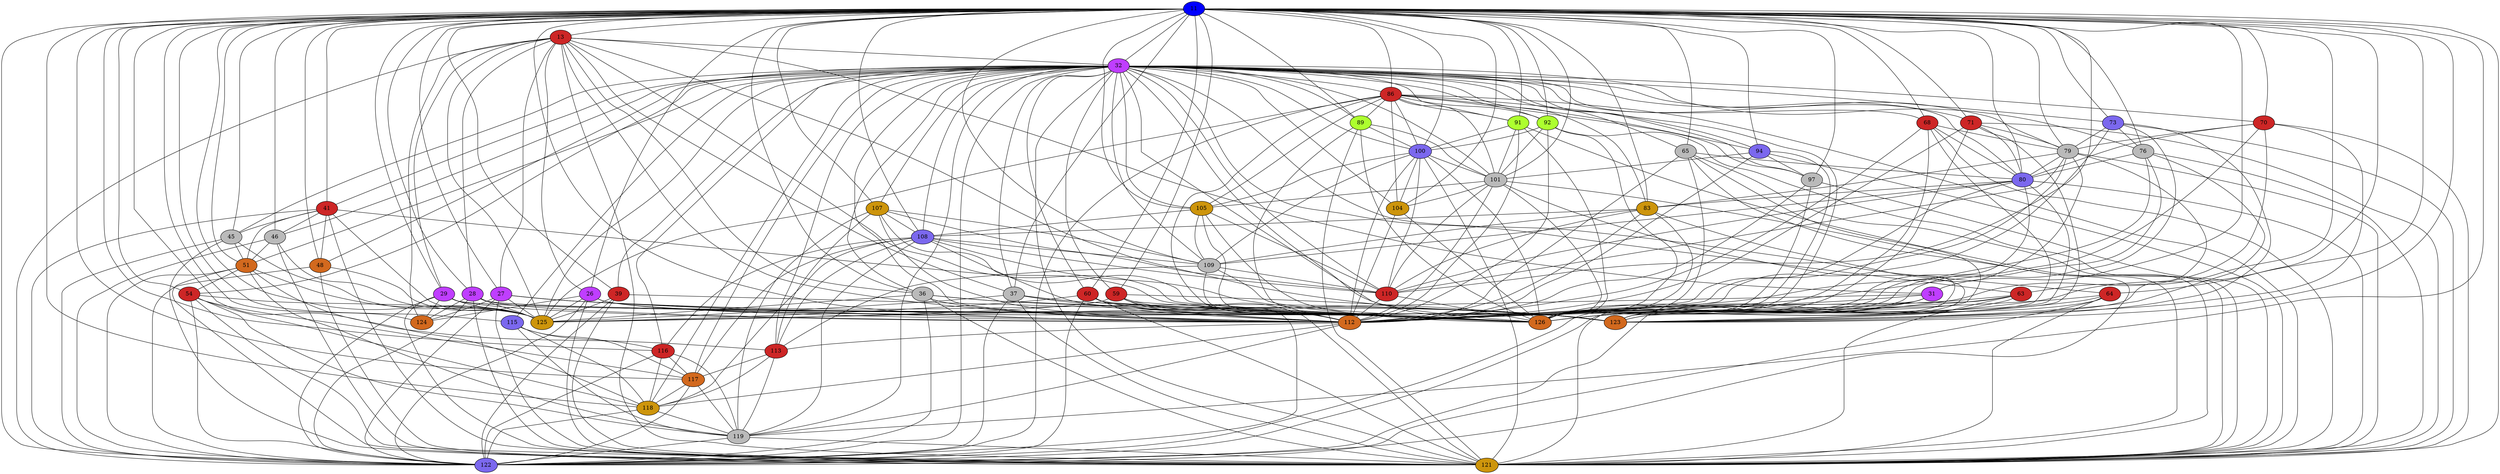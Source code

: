 strict graph {
11[label="11" style=filled fillcolor="blue1"];
11 -- 13
11 -- 26
11 -- 27
11 -- 28
11 -- 29
11 -- 31
11 -- 32
11 -- 36
11 -- 37
11 -- 39
11 -- 41
11 -- 45
11 -- 46
11 -- 48
11 -- 51
11 -- 54
11 -- 59
11 -- 60
11 -- 63
11 -- 64
11 -- 65
11 -- 68
11 -- 70
11 -- 71
11 -- 73
11 -- 76
11 -- 79
11 -- 80
11 -- 83
11 -- 86
11 -- 89
11 -- 91
11 -- 92
11 -- 94
11 -- 97
11 -- 100
11 -- 101
11 -- 104
11 -- 105
11 -- 107
11 -- 108
11 -- 109
11 -- 110
11 -- 112
11 -- 113
11 -- 115
11 -- 116
11 -- 117
11 -- 118
11 -- 119
11 -- 121
11 -- 122
11 -- 123
11 -- 124
11 -- 125
11 -- 126
13[label="13" style=filled fillcolor="firebrick3"];
13 -- 32
13 -- 36
13 -- 37
13 -- 11
13 -- 112
13 -- 121
13 -- 26
13 -- 122
13 -- 27
13 -- 123
13 -- 28
13 -- 124
13 -- 29
13 -- 125
13 -- 126
13 -- 31
26[label="26" style=filled fillcolor="darkorchid1"];
26 -- 112
26 -- 121
26 -- 122
26 -- 11
26 -- 123
26 -- 124
26 -- 125
26 -- 13
26 -- 126
27[label="27" style=filled fillcolor="darkorchid1"];
27 -- 112
27 -- 121
27 -- 122
27 -- 11
27 -- 123
27 -- 124
27 -- 125
27 -- 13
27 -- 126
28[label="28" style=filled fillcolor="darkorchid1"];
28 -- 112
28 -- 121
28 -- 122
28 -- 11
28 -- 123
28 -- 124
28 -- 125
28 -- 13
28 -- 126
29[label="29" style=filled fillcolor="darkorchid1"];
29 -- 112
29 -- 121
29 -- 122
29 -- 11
29 -- 123
29 -- 124
29 -- 125
29 -- 13
29 -- 126
31[label="31" style=filled fillcolor="darkorchid1"];
31 -- 112
31 -- 121
31 -- 122
31 -- 11
31 -- 123
31 -- 125
31 -- 13
31 -- 126
32[label="32" style=filled fillcolor="darkorchid1"];
32 -- 11
32 -- 13
32 -- 36
32 -- 37
32 -- 39
32 -- 41
32 -- 45
32 -- 46
32 -- 48
32 -- 51
32 -- 54
32 -- 59
32 -- 60
32 -- 63
32 -- 64
32 -- 65
32 -- 68
32 -- 70
32 -- 71
32 -- 73
32 -- 76
32 -- 79
32 -- 80
32 -- 83
32 -- 86
32 -- 89
32 -- 91
32 -- 92
32 -- 94
32 -- 97
32 -- 100
32 -- 101
32 -- 104
32 -- 105
32 -- 107
32 -- 108
32 -- 109
32 -- 110
32 -- 112
32 -- 113
32 -- 115
32 -- 116
32 -- 117
32 -- 118
32 -- 119
32 -- 121
32 -- 122
32 -- 123
32 -- 125
32 -- 126
36[label="36" style=filled fillcolor="gray73"];
36 -- 32
36 -- 112
36 -- 121
36 -- 122
36 -- 11
36 -- 123
36 -- 125
36 -- 13
36 -- 126
37[label="37" style=filled fillcolor="gray73"];
37 -- 32
37 -- 112
37 -- 121
37 -- 122
37 -- 11
37 -- 123
37 -- 125
37 -- 13
37 -- 126
39[label="39" style=filled fillcolor="firebrick3"];
39 -- 32
39 -- 121
39 -- 122
39 -- 11
39 -- 125
39 -- 126
41[label="41" style=filled fillcolor="firebrick3"];
41 -- 48
41 -- 32
41 -- 51
41 -- 121
41 -- 122
41 -- 11
41 -- 45
41 -- 125
41 -- 46
41 -- 126
45[label="45" style=filled fillcolor="gray73"];
45 -- 32
45 -- 51
45 -- 121
45 -- 41
45 -- 122
45 -- 11
45 -- 125
46[label="46" style=filled fillcolor="gray73"];
46 -- 32
46 -- 51
46 -- 121
46 -- 41
46 -- 122
46 -- 11
46 -- 125
48[label="48" style=filled fillcolor="chocolate"];
48 -- 32
48 -- 121
48 -- 41
48 -- 122
48 -- 11
48 -- 125
51[label="51" style=filled fillcolor="chocolate"];
51 -- 32
51 -- 118
51 -- 54
51 -- 119
51 -- 121
51 -- 41
51 -- 122
51 -- 11
51 -- 45
51 -- 125
51 -- 46
54[label="54" style=filled fillcolor="firebrick3"];
54 -- 32
54 -- 51
54 -- 117
54 -- 118
54 -- 119
54 -- 121
54 -- 122
54 -- 11
54 -- 125
59[label="59" style=filled fillcolor="firebrick3"];
59 -- 32
59 -- 112
59 -- 121
59 -- 122
59 -- 11
59 -- 123
59 -- 125
59 -- 126
60[label="60" style=filled fillcolor="firebrick3"];
60 -- 32
60 -- 112
60 -- 121
60 -- 122
60 -- 11
60 -- 123
60 -- 125
60 -- 126
63[label="63" style=filled fillcolor="firebrick3"];
63 -- 32
63 -- 112
63 -- 121
63 -- 122
63 -- 11
63 -- 123
63 -- 126
64[label="64" style=filled fillcolor="firebrick3"];
64 -- 32
64 -- 112
64 -- 121
64 -- 122
64 -- 11
64 -- 123
64 -- 126
65[label="65" style=filled fillcolor="gray73"];
65 -- 80
65 -- 32
65 -- 112
65 -- 121
65 -- 122
65 -- 11
65 -- 123
65 -- 126
68[label="68" style=filled fillcolor="firebrick3"];
68 -- 32
68 -- 112
68 -- 80
68 -- 121
68 -- 11
68 -- 123
68 -- 126
68 -- 79
70[label="70" style=filled fillcolor="firebrick3"];
70 -- 32
70 -- 112
70 -- 80
70 -- 121
70 -- 11
70 -- 123
70 -- 126
70 -- 79
71[label="71" style=filled fillcolor="firebrick3"];
71 -- 32
71 -- 112
71 -- 80
71 -- 121
71 -- 11
71 -- 123
71 -- 126
71 -- 79
73[label="73" style=filled fillcolor="mediumslateblue"];
73 -- 32
73 -- 112
73 -- 121
73 -- 11
73 -- 123
73 -- 76
73 -- 126
73 -- 79
76[label="76" style=filled fillcolor="gray73"];
76 -- 80
76 -- 32
76 -- 112
76 -- 121
76 -- 73
76 -- 11
76 -- 123
76 -- 126
79[label="79" style=filled fillcolor="gray73"];
79 -- 32
79 -- 68
79 -- 70
79 -- 71
79 -- 73
79 -- 11
79 -- 110
79 -- 112
79 -- 80
79 -- 83
79 -- 121
79 -- 123
79 -- 126
80[label="80" style=filled fillcolor="mediumslateblue"];
80 -- 32
80 -- 65
80 -- 68
80 -- 70
80 -- 71
80 -- 11
80 -- 76
80 -- 109
80 -- 110
80 -- 79
80 -- 112
80 -- 83
80 -- 121
80 -- 123
80 -- 126
83[label="83" style=filled fillcolor="darkgoldenrod3"];
83 -- 32
83 -- 112
83 -- 80
83 -- 11
83 -- 123
83 -- 108
83 -- 109
83 -- 110
83 -- 126
83 -- 79
86[label="86" style=filled fillcolor="firebrick3"];
86 -- 32
86 -- 97
86 -- 100
86 -- 101
86 -- 104
86 -- 105
86 -- 11
86 -- 112
86 -- 89
86 -- 121
86 -- 122
86 -- 91
86 -- 92
86 -- 125
86 -- 94
86 -- 126
89[label="89" style=filled fillcolor="greenyellow"];
89 -- 32
89 -- 112
89 -- 100
89 -- 101
89 -- 86
89 -- 121
89 -- 11
89 -- 126
91[label="91" style=filled fillcolor="greenyellow"];
91 -- 32
91 -- 112
91 -- 100
91 -- 101
91 -- 86
91 -- 121
91 -- 11
91 -- 126
92[label="92" style=filled fillcolor="greenyellow"];
92 -- 32
92 -- 112
92 -- 100
92 -- 101
92 -- 86
92 -- 121
92 -- 11
92 -- 126
94[label="94" style=filled fillcolor="mediumslateblue"];
94 -- 32
94 -- 112
94 -- 97
94 -- 101
94 -- 86
94 -- 121
94 -- 11
94 -- 126
97[label="97" style=filled fillcolor="gray73"];
97 -- 32
97 -- 112
97 -- 86
97 -- 121
97 -- 11
97 -- 126
97 -- 94
100[label="100" style=filled fillcolor="mediumslateblue"];
100 -- 32
100 -- 101
100 -- 104
100 -- 105
100 -- 11
100 -- 109
100 -- 110
100 -- 112
100 -- 86
100 -- 89
100 -- 121
100 -- 91
100 -- 92
100 -- 126
101[label="101" style=filled fillcolor="gray73"];
101 -- 32
101 -- 100
101 -- 104
101 -- 105
101 -- 11
101 -- 110
101 -- 112
101 -- 86
101 -- 89
101 -- 121
101 -- 122
101 -- 91
101 -- 92
101 -- 126
101 -- 94
104[label="104" style=filled fillcolor="darkgoldenrod3"];
104 -- 32
104 -- 112
104 -- 100
104 -- 101
104 -- 86
104 -- 11
104 -- 126
105[label="105" style=filled fillcolor="darkgoldenrod3"];
105 -- 32
105 -- 112
105 -- 100
105 -- 101
105 -- 86
105 -- 11
105 -- 108
105 -- 109
105 -- 110
105 -- 126
107[label="107" style=filled fillcolor="darkgoldenrod3"];
107 -- 32
107 -- 112
107 -- 113
107 -- 119
107 -- 11
107 -- 108
107 -- 109
107 -- 110
107 -- 126
108[label="108" style=filled fillcolor="mediumslateblue"];
108 -- 32
108 -- 105
108 -- 107
108 -- 11
108 -- 109
108 -- 110
108 -- 112
108 -- 113
108 -- 83
108 -- 116
108 -- 117
108 -- 118
108 -- 119
108 -- 126
109[label="109" style=filled fillcolor="gray73"];
109 -- 32
109 -- 112
109 -- 80
109 -- 113
109 -- 83
109 -- 100
109 -- 105
109 -- 107
109 -- 11
109 -- 108
109 -- 110
109 -- 126
110[label="110" style=filled fillcolor="firebrick3"];
110 -- 32
110 -- 100
110 -- 101
110 -- 105
110 -- 107
110 -- 11
110 -- 108
110 -- 109
110 -- 79
110 -- 112
110 -- 80
110 -- 83
110 -- 126
112[label="112" style=filled fillcolor="chocolate"];
112 -- 64
112 -- 65
112 -- 68
112 -- 70
112 -- 71
112 -- 73
112 -- 11
112 -- 76
112 -- 13
112 -- 79
112 -- 80
112 -- 83
112 -- 86
112 -- 89
112 -- 26
112 -- 91
112 -- 27
112 -- 92
112 -- 28
112 -- 29
112 -- 94
112 -- 31
112 -- 32
112 -- 97
112 -- 100
112 -- 36
112 -- 101
112 -- 37
112 -- 104
112 -- 105
112 -- 107
112 -- 108
112 -- 109
112 -- 110
112 -- 113
112 -- 118
112 -- 119
112 -- 59
112 -- 60
112 -- 63
113[label="113" style=filled fillcolor="firebrick3"];
113 -- 32
113 -- 112
113 -- 117
113 -- 118
113 -- 119
113 -- 11
113 -- 107
113 -- 108
113 -- 109
115[label="115" style=filled fillcolor="mediumslateblue"];
115 -- 32
115 -- 116
115 -- 117
115 -- 118
115 -- 119
115 -- 11
116[label="116" style=filled fillcolor="firebrick3"];
116 -- 32
116 -- 115
116 -- 117
116 -- 118
116 -- 119
116 -- 122
116 -- 11
116 -- 108
117[label="117" style=filled fillcolor="chocolate"];
117 -- 32
117 -- 113
117 -- 115
117 -- 116
117 -- 118
117 -- 54
117 -- 119
117 -- 122
117 -- 11
117 -- 108
118[label="118" style=filled fillcolor="darkgoldenrod3"];
118 -- 32
118 -- 112
118 -- 113
118 -- 115
118 -- 51
118 -- 116
118 -- 117
118 -- 54
118 -- 119
118 -- 122
118 -- 11
118 -- 108
119[label="119" style=filled fillcolor="gray73"];
119 -- 32
119 -- 11
119 -- 107
119 -- 108
119 -- 112
119 -- 113
119 -- 115
119 -- 51
119 -- 116
119 -- 117
119 -- 118
119 -- 54
119 -- 121
119 -- 122
121[label="121" style=filled fillcolor="darkgoldenrod3"];
121 -- 64
121 -- 65
121 -- 68
121 -- 70
121 -- 71
121 -- 73
121 -- 11
121 -- 76
121 -- 13
121 -- 79
121 -- 80
121 -- 86
121 -- 89
121 -- 26
121 -- 91
121 -- 27
121 -- 92
121 -- 28
121 -- 29
121 -- 94
121 -- 31
121 -- 32
121 -- 97
121 -- 100
121 -- 36
121 -- 101
121 -- 37
121 -- 39
121 -- 41
121 -- 45
121 -- 46
121 -- 48
121 -- 51
121 -- 54
121 -- 119
121 -- 59
121 -- 60
121 -- 63
122[label="122" style=filled fillcolor="mediumslateblue"];
122 -- 64
122 -- 65
122 -- 11
122 -- 13
122 -- 86
122 -- 26
122 -- 27
122 -- 28
122 -- 29
122 -- 31
122 -- 32
122 -- 36
122 -- 101
122 -- 37
122 -- 39
122 -- 41
122 -- 45
122 -- 46
122 -- 48
122 -- 51
122 -- 116
122 -- 117
122 -- 118
122 -- 54
122 -- 119
122 -- 59
122 -- 60
122 -- 63
123[label="123" style=filled fillcolor="chocolate"];
123 -- 64
123 -- 32
123 -- 65
123 -- 68
123 -- 36
123 -- 37
123 -- 70
123 -- 71
123 -- 73
123 -- 11
123 -- 76
123 -- 13
123 -- 79
123 -- 80
123 -- 83
123 -- 26
123 -- 59
123 -- 27
123 -- 60
123 -- 28
123 -- 29
123 -- 63
123 -- 31
124[label="124" style=filled fillcolor="chocolate"];
124 -- 26
124 -- 27
124 -- 11
124 -- 28
124 -- 29
124 -- 13
125[label="125" style=filled fillcolor="darkgoldenrod3"];
125 -- 32
125 -- 36
125 -- 37
125 -- 39
125 -- 41
125 -- 11
125 -- 45
125 -- 13
125 -- 46
125 -- 48
125 -- 51
125 -- 86
125 -- 54
125 -- 26
125 -- 59
125 -- 27
125 -- 60
125 -- 28
125 -- 29
125 -- 31
126[label="126" style=filled fillcolor="chocolate"];
126 -- 64
126 -- 65
126 -- 68
126 -- 70
126 -- 71
126 -- 73
126 -- 11
126 -- 76
126 -- 13
126 -- 79
126 -- 80
126 -- 83
126 -- 86
126 -- 89
126 -- 26
126 -- 91
126 -- 27
126 -- 92
126 -- 28
126 -- 29
126 -- 94
126 -- 31
126 -- 32
126 -- 97
126 -- 100
126 -- 36
126 -- 101
126 -- 37
126 -- 39
126 -- 104
126 -- 105
126 -- 41
126 -- 107
126 -- 108
126 -- 109
126 -- 110
126 -- 59
126 -- 60
126 -- 63
}
